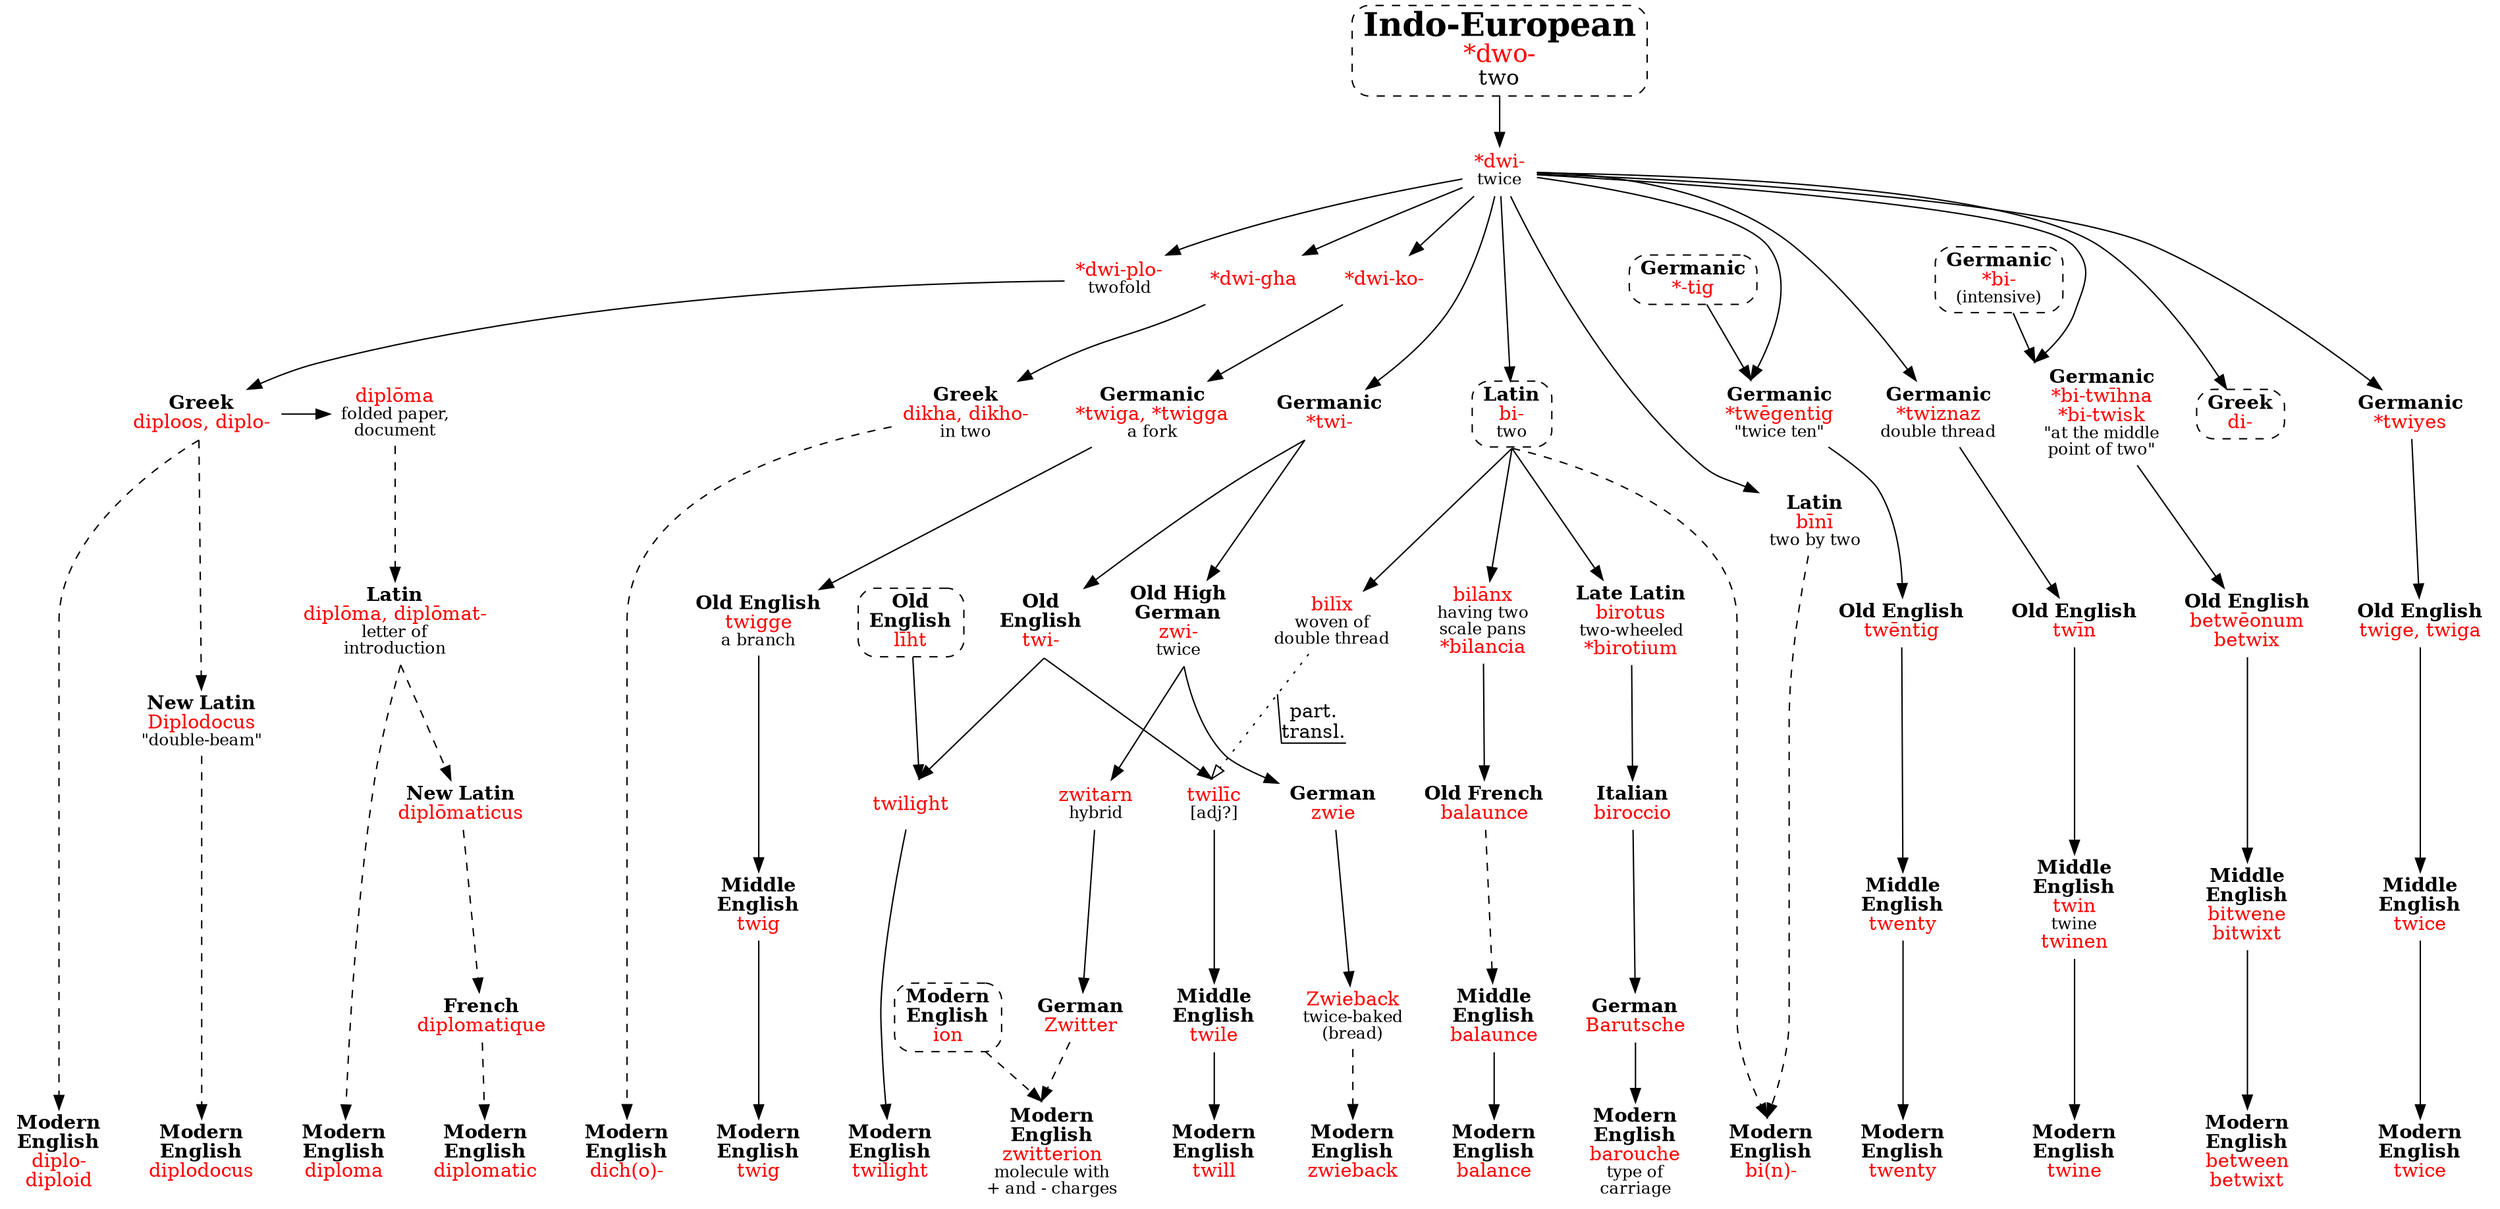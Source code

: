 strict digraph {
/* sources: AHD */
	node [shape=none]
	dwo  [label=<<font point-size="24"><b>Indo-European</b></font><br/><font point-size="18" color="red">*dwo-</font><br/><font point-size="16">two</font>> shape=box style="dashed,rounded" URL="dwo-two0.svg" tooltip=""]

	dwi [label=<<font color="red">*dwi-</font><br/><font point-size="12">twice</font>>] 	
	dwo -> { dwi } [sametail=1]
	dwi -> { dwiplo dwigha dwiko } [weight=2]


/* 	twilight, twill */
	twiGm [label=<<b>Germanic</b><br/><font color="red">*twi-</font>>]
	twiOE [label=<<b>Old<br/>English</b><br/><font color="red">twi-</font>>]
	dwi -> twiGm [minlen=2]
	twiGm -> twiOE [sametail=1 samehead=1]
/* ------------	
	twibillOE [label=<<font color="red">twibill</font>>]
	twibillME [label=<<b>Middle<br/>English</b><br/><font color="red">twibill</font>>]
	twibill [label=<<b>Modern<br/>English</b><br/><font color="red">twibill</font><br/><font point-size="12">double-bladed axe</font>>]
	twiOE -> twibillOE [samehead=1 sametail=1]
	twibillOE -> twibillME -> twibill
------------ */
	lihtOE [label=<<b>Old<br/>English</b><br/><font color="red">līht</font>> shape=box style="dashed,rounded" URL="leuk-light.svg" tooltip="PIE *leuk-, light"]
	twilightME [label=<<font color="red">twilight</font>>]
	twilight [label=<<b>Modern<br/>English</b><br/><font color="red">twilight</font>>]
	twiOE -> twilightME [sametail=1 samehead=1]
	lihtOE -> twilightME [samehead=1]
	twilightME -> twilight
	twilicOE [label=<<font color="red">twilīc</font><br/><font point-size="12">[adj?]</font>>]
	twileME [label=<<b>Middle<br/>English</b><br/><font color="red">twile</font>>]
	twill [label=<<b>Modern<br/>English</b><br/><font color="red">twill</font>>]
	bilixL [label=<<font color="red">bilīx</font><br/><font point-size="12">woven of<br/>double thread</font>>]
	twiOE -> twilicOE [sametail=1 samehead=1]
	biL -> bilixL [sametail=1]
	bilixL -> twilicOE [samehead=1 style=dotted arrowhead=onormal label="part.\ntransl." decorate=true]
	twilicOE -> twileME -> twill
	
/* zwieback, zwitterion */
	zwiOHG [label=<<b>Old High<br/>German</b><br/><font color="red">zwi-</font><br/><font point-size="12">twice</font>>]
	zwieG [label=<<b>German</b><br/><font color="red">zwie</font>>]
	zwiebackG [label=<<font color="red">Zwieback</font><br/><font point-size="12">twice-baked<br/>(bread)</font>>]
	zwieback [label=<<b>Modern<br/>English</b><br/><font color="red">zwieback</font>>]
	twiGm -> zwiOHG [sametail=1]
	zwiOHG -> zwieG [sametail=1]
	zwieG-> zwiebackG
	zwiebackG -> zwieback [style=dashed]
	zwitarnOHG [label=<<font color="red">zwitarn</font><br/><font point-size="12">hybrid</font>>]
	zwitterG [label=<<b>German</b><br/><font color="red">Zwitter</font>>]
	zwitterion [label=<<b>Modern<br/>English</b><br/><font color="red">zwitterion</font><br/><font point-size="12">molecule with<br/>+ and - charges</font>>]
//	ionG [label=<<b>Greek</b><br/><font color="red">ion</font><br/><font point-size="12">something<br/>that goes</font>> shape=box style="dashed,rounded" URL="ei-go.svg"]
	ion [label=<<b>Modern<br/>English</b><br/><font color="red">ion</font>> shape=box style="dashed,rounded" URL="ei-go.svg" tooltip="PIE *ei-, to go"]
	zwiOHG -> zwitarnOHG [sametail=1]
	zwitarnOHG -> zwitterG
//	ionG -> ion
	{ zwitterG ion } -> zwitterion [style=dashed samehead=1]
/* OMG omitted on both for space */

	
/* twenty */	
//	dekm [label=<<b>Indo-<br/>European</b><br/><font color="red">*dekm̥</font><br/><font point-size="12">ten</font>> shape=box style="dashed,rounded" URL="dekm-ten.svg"]
//	deku [label=<<font color="red">*deku-</font>>]
	tigGm [label=<<b>Germanic</b><br/><font color="red">*-tig</font>> shape=box style="dashed,rounded" URL="dekm-ten.svg" tooltip="PIE *dekm̥, ten"]
	twegentigGm [label=<<b>Germanic</b><br/><font color="red">*twēgentig</font><br/><font point-size="12">"twice ten"</font>>]
//	dekm -> deku [label="?" decorate=true]
//	deku -> tigGm [label="?" decorate=true]
	tigGm -> twegentigGm [samehead=1]
	dwi -> twegentigGm [samehead=1 minlen=2]
	twentigOE [label=<<b>Old English</b><br/><font color="red">twēntig</font>>]
	twentyME [label=<<b>Middle<br/>English</b><br/><font color="red">twenty</font>>]
	twenty [label=<<b>Modern<br/>English</b><br/><font color="red">twenty</font>>]
	twegentigGm -> twentigOE -> twentyME -> twenty

/* twine */	
	twiznazGm [label=<<b>Germanic</b><br/><font color="red">*twiznaz</font><br/><font point-size="12">double thread</font>>]
	twinOE [label=<<b>Old English</b><br/><font color="red">twīn</font>>]
	twineME [label=<<b>Middle<br/>English</b><br/><font color="red">twin</font><br/><font point-size="12">twine</font><br/><font color="red">twinen</font>>] // name changed to be unique
	twine [label=<<b>Modern<br/>English</b><br/><font color="red">twine</font>>]
	dwi -> twiznazGm [minlen=2]
	twiznazGm -> twinOE -> twineME -> twine
	
/* between, betwixt */
//	ambhi [label=<<b>Indo-<br/>European</b><br/><font color="red">*ambhi</font><br/><font point-size="12">around</font>> shape=box style="dashed,rounded" URL="ambhi-around.svg"]
	biGm [label=<<b>Germanic</b><br/><font color="red">*bi-</font><br/><font point-size="12">(intensive)</font>> shape=box style="dashed,rounded" URL="ambhi-around.svg" tooltip="PIE *ambhi, around"]
//	ambhi -> biGm
	
	bitwGm [label=<<b>Germanic</b><br/><font color="red">*bi-twīhna<br/>*bi-twisk</font><br/><font point-size="12">"at the middle<br/>point of two"</font>>]
	betwOE [label=<<b>Old English</b><br/><font color="red">betwēonum<br/>betwix</font>>]
	betwME [label=<<b>Middle<br/>English</b><br/><font color="red">bitwene<br/>bitwixt</font>>]
	betw [label=<<b>Modern<br/>English</b><br/><font color="red">between<br/>betwixt</font>>]
	biGm -> bitwGm [sametail=1 samehead=1]
	dwi -> bitwGm [samehead=1 minlen=2]
	bitwGm -> betwOE -> betwME -> betw


/* bi- (Latin), di- (Greek) */	
	biL [label=<<b>Latin</b><br/><font color="red">bi-</font>> shape=box style="dashed,rounded" URL="dwo-two3.svg" tooltip="Latin bi-"] // ??
	diG [label=<<b>Greek</b><br/><font color="red">di-</font>> shape=box style="dashed,rounded" URL="dwo-two4.svg" tooltip="Greek di-"] // ??
	dwi -> biL [minlen=2]
	dwi -> diG [minlen=2]

/* twice, twig */	
	twiyesGm [label=<<b>Germanic</b><br/><font color="red">*twiyes</font>>]
	twigeOE [label=<<b>Old English</b><br/><font color="red">twige, twiga</font>>]
	twiceME [label=<<b>Middle<br/>English</b><br/><font color="red">twice</font>>]
	twice [label=<<b>Modern<br/>English</b><br/><font color="red">twice</font>>]
	dwi -> twiyesGm [minlen=2] // ?
	twiyesGm -> twigeOE -> twiceME -> twice
	dwiko [label=<<font color="red">*dwi-ko-</font>>]
	twigaGm [label=<<b>Germanic</b><br/><font color="red">*twiga, *twigga</font><br/><font point-size="12">a fork</font>>]
	twiggeOE [label=<<b>Old English</b><br/><font color="red">twigge</font><br/><font point-size="12">a branch</font>>]
	twigME [label=<<b>Middle<br/>English</b><br/><font color="red">twig</font>>]
	twig [label=<<b>Modern<br/>English</b><br/><font color="red">twig</font>>]
	dwiko -> twigaGm -> twiggeOE -> twigME -> twig

	
	biL [label=<<b>Latin</b><br/><font color="red">bi-</font><br/><font point-size="12">two</font>>]
	biL -> { bilanxL birotusL  } [sametail=1]
	
	bilanxL [label=<<font color="red">bilānx</font><br/><font point-size="12">having two<br/>scale pans</font><br/><font color="red">*bilancia</font>>]
	balaunceOF [label=<<b>Old French</b><br/><font color="red">balaunce</font>>]
	balaunceME [label=<<b>Middle<br/>English</b><br/><font color="red">balaunce</font>>]
	balance [label=<<b>Modern<br/>English</b><br/><font color="red">balance</font>>]
	bilanxL -> balaunceOF
	balaunceOF -> balaunceME [style=dashed]
	balaunceME -> balance
	
	birotusL [label=<<b>Late Latin</b><br/><font color="red">birotus</font><br/><font point-size="12">two-wheeled</font><br/><font color="red">*birotium</font>>]
	biroccioI [label=<<b>Italian</b><br/><font color="red">biroccio</font>>]
	barutscheG [label=<<b>German</b><br/><font color="red">Barutsche</font>>]
	barouche [label=<<b>Modern<br/>English</b><br/><font color="red">barouche</font><br/><font point-size="12">type of<br/>carriage</font>>]
	birotusL -> biroccioI
	biroccioI -> barutscheG -> barouche // didn't go through French??
	
	biniL [label=<<b>Latin</b><br/><font color="red">bīnī</font><br/><font point-size="12">two by two</font>>]
	bin [label=<<b>Modern<br/>English</b><br/><font color="red">bi(n)-</font>>]
	dwi -> biniL [minlen=2]
	biniL -> bin [sametail=1 samehead=1 style=dashed]
	biL -> bin [style=dashed sametail=1 samehead=1]
	

	
/* diplo-, diploid, diploma, diplodicus */
	dwiplo [label=<<font color="red">*dwi-plo-</font><br/><font point-size="12">twofold</font>>]
	diploosG [label=<<b>Greek</b><br/><font color="red">diploos, diplo-</font>>]
	diplo [label=<<b>Modern<br/>English</b><br/><font color="red">diplo-<br/>diploid</font>>]
	dwiplo -> diploosG
	diploosG -> diplo [sametail=1 style=dashed]
/* omitted: anadipliosis (rhetoric), diploe (anat) */
	diplomaG [label=<<font color="red">diplōma</font><br/><font point-size="12">folded paper,<br/>document</font>>]
	diplomaL [label=<<b>Latin</b><br/><font color="red">diplōma, diplōmat-</font><br/><font point-size="12">letter of<br/>introduction</font>>]
	diploma [label=<<b>Modern<br/>English</b><br/><font color="red">diploma</font>>]
	{ rank=same diploosG -> diplomaG } [sametail=1]
	diplomaG -> diplomaL [style=dashed sametail=1]
	diplomaL -> diploma [style=dashed sametail=1]
	diplomaticusNL [label=<<b>New Latin</b><br/><font color="red">diplōmaticus</font>>]
	diplomatiqueF [label=<<b>French</b><br/><font color="red">diplomatique</font>>]
	diplomatic [label=<<b>Modern<br/>English</b><br/><font color="red">diplomatic</font>>] // diplomat backformed in French
	diplomaL -> diplomaticusNL [style=dashed sametail=1]
	diplomaticusNL -> diplomatiqueF -> diplomatic [style=dashed]
	diplodocusNL [label=<<b>New Latin</b><br/><font color="red">Diplodocus</font><br/><font point-size="12">"double-beam"</font>>]
	diplodocus [label=<<b>Modern<br/>English</b><br/><font color="red">diplodocus</font>>]
	diploosG -> diplodocusNL [sametail=1 style=dashed]
	diplodocusNL -> diplodocus [style=dashed]
/* -----------	
	dwidumo [label=<<font color="red">*dwi-du-mo-</font>>]
	didumosG [label=<<b>Greek</b><br/><font color="red">didumos</font><br/><font point-size="12">double, twin</font><br/><font color="red">didumoi</font><br/><font point-size="12">twins, testicles</font>>]
	didymous [label=<<b>Modern<br/>English</b><br/><font color="red">didymous<br/>didymium</font>>]
	dwidumo -> didumosG [weight=2]
	didumosG -> didymous [style=dashed sametail=1]
	epiG [label=<<b>Greek</b><br/><font color="red">epi-</font><br/><font point-size="12">upon</font>> shape=box style="dashed,rounded" URL="epi-near.svg"]
	epididumisG [label=<<font color="red">epididumis</font>>]
	epididymis [label=<<b>Modern<br/>English</b><br/><font color="red">epididymis</font>>]
	didumosG -> epididumisG [sametail=1 samehead=1 weight=3]
	epiG -> epididumisG [samehead=1]
	epididumisG -> epididymis [style=dashed]
----------- */
	
	dwigha [label=<<font color="red">*dwi-gha</font>>]
	dikhaG [label=<<b>Greek</b><br/><font color="red">dikha, dikho-</font><br/><font point-size="12">in two</font>>] // check transliteration kh or ch?
	dicho [label=<<b>Modern<br/>English</b><br/><font color="red">dich(o)-</font>>]
	dwigha -> dikhaG [weight=2]
	dikhaG -> dicho [style=dashed]
	
	{ rank=sink twilight twill twice zwieback zwitterion twenty twine betw twig balance barouche bin diplo diploma diplomatic diplodocus dicho }
}